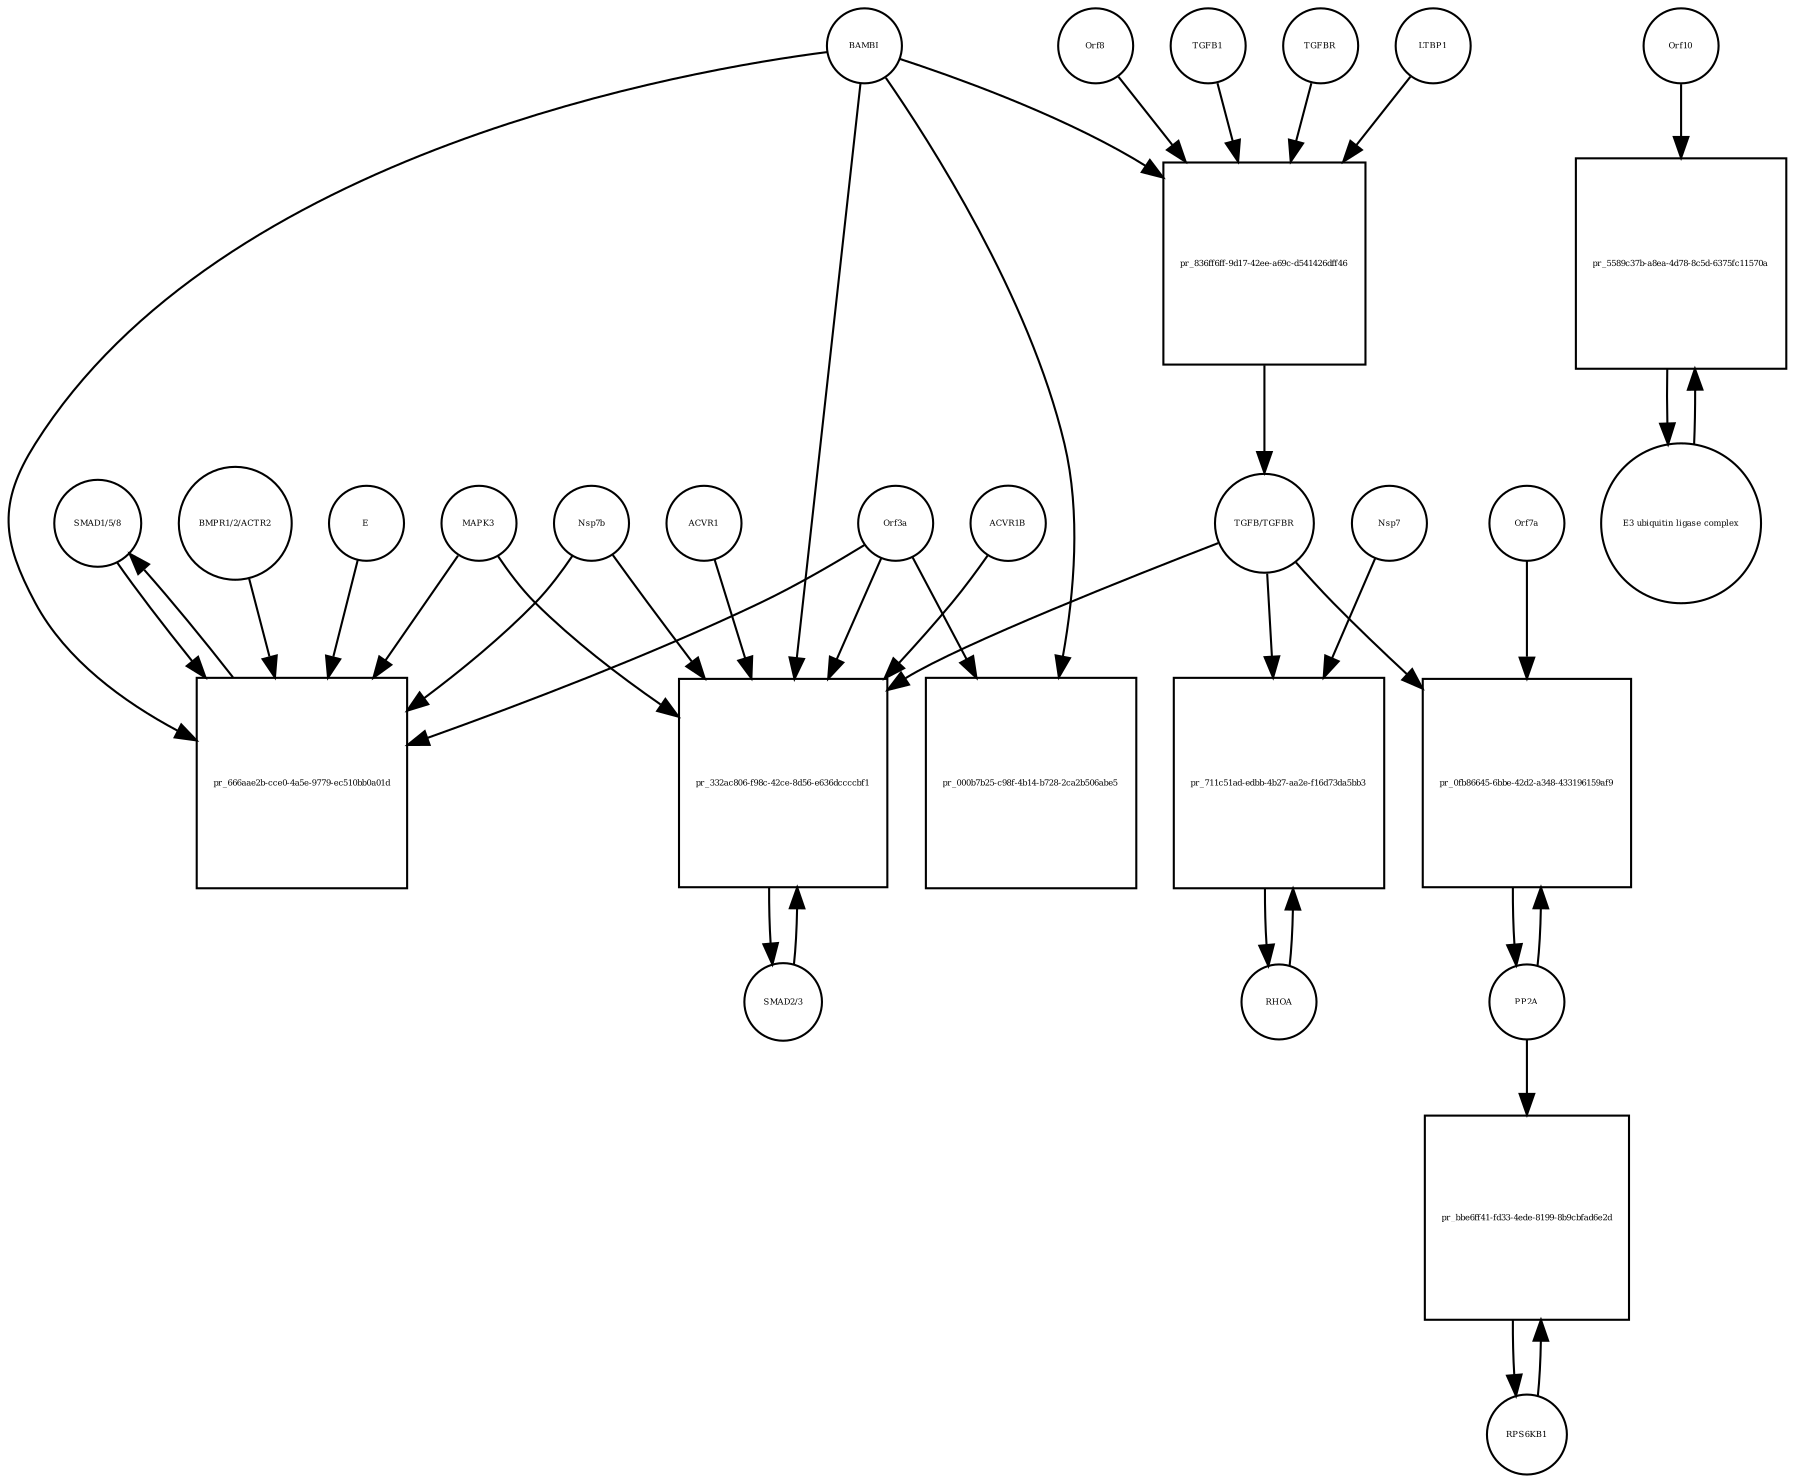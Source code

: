 strict digraph  {
"SMAD1/5/8" [annotation="", bipartite=0, cls=complex, fontsize=4, label="SMAD1/5/8", shape=circle];
"pr_666aae2b-cce0-4a5e-9779-ec510bb0a01d" [annotation="", bipartite=1, cls=process, fontsize=4, label="pr_666aae2b-cce0-4a5e-9779-ec510bb0a01d", shape=square];
BAMBI [annotation="", bipartite=0, cls=macromolecule, fontsize=4, label=BAMBI, shape=circle];
"BMPR1/2/ACTR2" [annotation="", bipartite=0, cls=complex, fontsize=4, label="BMPR1/2/ACTR2", shape=circle];
MAPK3 [annotation="", bipartite=0, cls=macromolecule, fontsize=4, label=MAPK3, shape=circle];
Orf3a [annotation=urn_miriam_uniprot_P59632, bipartite=0, cls=macromolecule, fontsize=4, label=Orf3a, shape=circle];
Nsp7b [annotation=urn_miriam_uniprot_Q7TFA1, bipartite=0, cls=macromolecule, fontsize=4, label=Nsp7b, shape=circle];
E [annotation=urn_miriam_uniprot_P59637, bipartite=0, cls=macromolecule, fontsize=4, label=E, shape=circle];
"SMAD2/3" [annotation="", bipartite=0, cls=complex, fontsize=4, label="SMAD2/3", shape=circle];
"pr_332ac806-f98c-42ce-8d56-e636dccccbf1" [annotation="", bipartite=1, cls=process, fontsize=4, label="pr_332ac806-f98c-42ce-8d56-e636dccccbf1", shape=square];
"TGFB/TGFBR" [annotation="", bipartite=0, cls=complex, fontsize=4, label="TGFB/TGFBR", shape=circle];
ACVR1 [annotation="", bipartite=0, cls=macromolecule, fontsize=4, label=ACVR1, shape=circle];
ACVR1B [annotation="", bipartite=0, cls=macromolecule, fontsize=4, label=ACVR1B, shape=circle];
RHOA [annotation="", bipartite=0, cls=macromolecule, fontsize=4, label=RHOA, shape=circle];
"pr_711c51ad-edbb-4b27-aa2e-f16d73da5bb3" [annotation="", bipartite=1, cls=process, fontsize=4, label="pr_711c51ad-edbb-4b27-aa2e-f16d73da5bb3", shape=square];
Nsp7 [annotation=urn_miriam_uniprot_Q7TFA1, bipartite=0, cls=macromolecule, fontsize=4, label=Nsp7, shape=circle];
PP2A [annotation="", bipartite=0, cls=complex, fontsize=4, label=PP2A, shape=circle];
"pr_0fb86645-6bbe-42d2-a348-433196159af9" [annotation="", bipartite=1, cls=process, fontsize=4, label="pr_0fb86645-6bbe-42d2-a348-433196159af9", shape=square];
Orf7a [annotation=urn_miriam_uniprot_P59635, bipartite=0, cls=macromolecule, fontsize=4, label=Orf7a, shape=circle];
RPS6KB1 [annotation="", bipartite=0, cls=macromolecule, fontsize=4, label=RPS6KB1, shape=circle];
"pr_bbe6ff41-fd33-4ede-8199-8b9cbfad6e2d" [annotation="", bipartite=1, cls=process, fontsize=4, label="pr_bbe6ff41-fd33-4ede-8199-8b9cbfad6e2d", shape=square];
"pr_000b7b25-c98f-4b14-b728-2ca2b506abe5" [annotation="", bipartite=1, cls=process, fontsize=4, label="pr_000b7b25-c98f-4b14-b728-2ca2b506abe5", shape=square];
TGFB1 [annotation="", bipartite=0, cls=macromolecule, fontsize=4, label=TGFB1, shape=circle];
"pr_836ff6ff-9d17-42ee-a69c-d541426dff46" [annotation="", bipartite=1, cls=process, fontsize=4, label="pr_836ff6ff-9d17-42ee-a69c-d541426dff46", shape=square];
TGFBR [annotation="", bipartite=0, cls=complex, fontsize=4, label=TGFBR, shape=circle];
LTBP1 [annotation="", bipartite=0, cls=macromolecule, fontsize=4, label=LTBP1, shape=circle];
Orf8 [annotation="urn_miriam_uniprot_Q80H93|urn_miriam_uniprot_Q7TFA0", bipartite=0, cls=macromolecule, fontsize=4, label=Orf8, shape=circle];
Orf10 [annotation=urn_miriam_ncbiprotein_BCD58762, bipartite=0, cls=macromolecule, fontsize=4, label=Orf10, shape=circle];
"pr_5589c37b-a8ea-4d78-8c5d-6375fc11570a" [annotation="", bipartite=1, cls=process, fontsize=4, label="pr_5589c37b-a8ea-4d78-8c5d-6375fc11570a", shape=square];
"E3 ubiquitin ligase complex" [annotation="", bipartite=0, cls=complex, fontsize=4, label="E3 ubiquitin ligase complex", shape=circle];
"SMAD1/5/8" -> "pr_666aae2b-cce0-4a5e-9779-ec510bb0a01d"  [annotation="", interaction_type=consumption];
"pr_666aae2b-cce0-4a5e-9779-ec510bb0a01d" -> "SMAD1/5/8"  [annotation="", interaction_type=production];
BAMBI -> "pr_666aae2b-cce0-4a5e-9779-ec510bb0a01d"  [annotation="urn_miriam_doi_10.1101%2F2020.06.17.156455", interaction_type=inhibition];
BAMBI -> "pr_332ac806-f98c-42ce-8d56-e636dccccbf1"  [annotation="urn_miriam_doi_10.1101%2F2020.06.17.156455", interaction_type=inhibition];
BAMBI -> "pr_000b7b25-c98f-4b14-b728-2ca2b506abe5"  [annotation="", interaction_type=consumption];
BAMBI -> "pr_836ff6ff-9d17-42ee-a69c-d541426dff46"  [annotation="urn_miriam_doi_10.1101%2F2020.06.17.156455", interaction_type=inhibition];
"BMPR1/2/ACTR2" -> "pr_666aae2b-cce0-4a5e-9779-ec510bb0a01d"  [annotation="urn_miriam_doi_10.1101%2F2020.06.17.156455", interaction_type=catalysis];
MAPK3 -> "pr_666aae2b-cce0-4a5e-9779-ec510bb0a01d"  [annotation="urn_miriam_doi_10.1101%2F2020.06.17.156455", interaction_type=inhibition];
MAPK3 -> "pr_332ac806-f98c-42ce-8d56-e636dccccbf1"  [annotation="urn_miriam_doi_10.1101%2F2020.06.17.156455", interaction_type=inhibition];
Orf3a -> "pr_666aae2b-cce0-4a5e-9779-ec510bb0a01d"  [annotation="urn_miriam_doi_10.1101%2F2020.06.17.156455", interaction_type=stimulation];
Orf3a -> "pr_332ac806-f98c-42ce-8d56-e636dccccbf1"  [annotation="urn_miriam_doi_10.1101%2F2020.06.17.156455", interaction_type=stimulation];
Orf3a -> "pr_000b7b25-c98f-4b14-b728-2ca2b506abe5"  [annotation="urn_miriam_doi_10.1101%2F2020.06.17.156455", interaction_type=stimulation];
Nsp7b -> "pr_666aae2b-cce0-4a5e-9779-ec510bb0a01d"  [annotation="urn_miriam_doi_10.1101%2F2020.06.17.156455", interaction_type=stimulation];
Nsp7b -> "pr_332ac806-f98c-42ce-8d56-e636dccccbf1"  [annotation="urn_miriam_doi_10.1101%2F2020.06.17.156455", interaction_type=stimulation];
E -> "pr_666aae2b-cce0-4a5e-9779-ec510bb0a01d"  [annotation="urn_miriam_doi_10.1101%2F2020.06.17.156455", interaction_type=stimulation];
"SMAD2/3" -> "pr_332ac806-f98c-42ce-8d56-e636dccccbf1"  [annotation="", interaction_type=consumption];
"pr_332ac806-f98c-42ce-8d56-e636dccccbf1" -> "SMAD2/3"  [annotation="", interaction_type=production];
"TGFB/TGFBR" -> "pr_332ac806-f98c-42ce-8d56-e636dccccbf1"  [annotation="urn_miriam_doi_10.1101%2F2020.06.17.156455", interaction_type=stimulation];
"TGFB/TGFBR" -> "pr_711c51ad-edbb-4b27-aa2e-f16d73da5bb3"  [annotation="urn_miriam_doi_10.1101%2F2020.06.17.156455", interaction_type=stimulation];
"TGFB/TGFBR" -> "pr_0fb86645-6bbe-42d2-a348-433196159af9"  [annotation="urn_miriam_doi_10.1101%2F2020.03.31.019216", interaction_type=stimulation];
ACVR1 -> "pr_332ac806-f98c-42ce-8d56-e636dccccbf1"  [annotation="urn_miriam_doi_10.1101%2F2020.06.17.156455", interaction_type=catalysis];
ACVR1B -> "pr_332ac806-f98c-42ce-8d56-e636dccccbf1"  [annotation="urn_miriam_doi_10.1101%2F2020.06.17.156455", interaction_type=catalysis];
RHOA -> "pr_711c51ad-edbb-4b27-aa2e-f16d73da5bb3"  [annotation="", interaction_type=consumption];
"pr_711c51ad-edbb-4b27-aa2e-f16d73da5bb3" -> RHOA  [annotation="", interaction_type=production];
Nsp7 -> "pr_711c51ad-edbb-4b27-aa2e-f16d73da5bb3"  [annotation="urn_miriam_doi_10.1101%2F2020.06.17.156455", interaction_type=stimulation];
PP2A -> "pr_0fb86645-6bbe-42d2-a348-433196159af9"  [annotation="", interaction_type=consumption];
PP2A -> "pr_bbe6ff41-fd33-4ede-8199-8b9cbfad6e2d"  [annotation="", interaction_type=catalysis];
"pr_0fb86645-6bbe-42d2-a348-433196159af9" -> PP2A  [annotation="", interaction_type=production];
Orf7a -> "pr_0fb86645-6bbe-42d2-a348-433196159af9"  [annotation="urn_miriam_doi_10.1101%2F2020.03.31.019216", interaction_type=stimulation];
RPS6KB1 -> "pr_bbe6ff41-fd33-4ede-8199-8b9cbfad6e2d"  [annotation="", interaction_type=consumption];
"pr_bbe6ff41-fd33-4ede-8199-8b9cbfad6e2d" -> RPS6KB1  [annotation="", interaction_type=production];
TGFB1 -> "pr_836ff6ff-9d17-42ee-a69c-d541426dff46"  [annotation="", interaction_type=consumption];
"pr_836ff6ff-9d17-42ee-a69c-d541426dff46" -> "TGFB/TGFBR"  [annotation="", interaction_type=production];
TGFBR -> "pr_836ff6ff-9d17-42ee-a69c-d541426dff46"  [annotation="", interaction_type=consumption];
LTBP1 -> "pr_836ff6ff-9d17-42ee-a69c-d541426dff46"  [annotation="urn_miriam_doi_10.1101%2F2020.06.17.156455", interaction_type=inhibition];
Orf8 -> "pr_836ff6ff-9d17-42ee-a69c-d541426dff46"  [annotation="urn_miriam_doi_10.1101%2F2020.06.17.156455", interaction_type=stimulation];
Orf10 -> "pr_5589c37b-a8ea-4d78-8c5d-6375fc11570a"  [annotation="", interaction_type=consumption];
"pr_5589c37b-a8ea-4d78-8c5d-6375fc11570a" -> "E3 ubiquitin ligase complex"  [annotation="", interaction_type=production];
"E3 ubiquitin ligase complex" -> "pr_5589c37b-a8ea-4d78-8c5d-6375fc11570a"  [annotation="", interaction_type=consumption];
}
